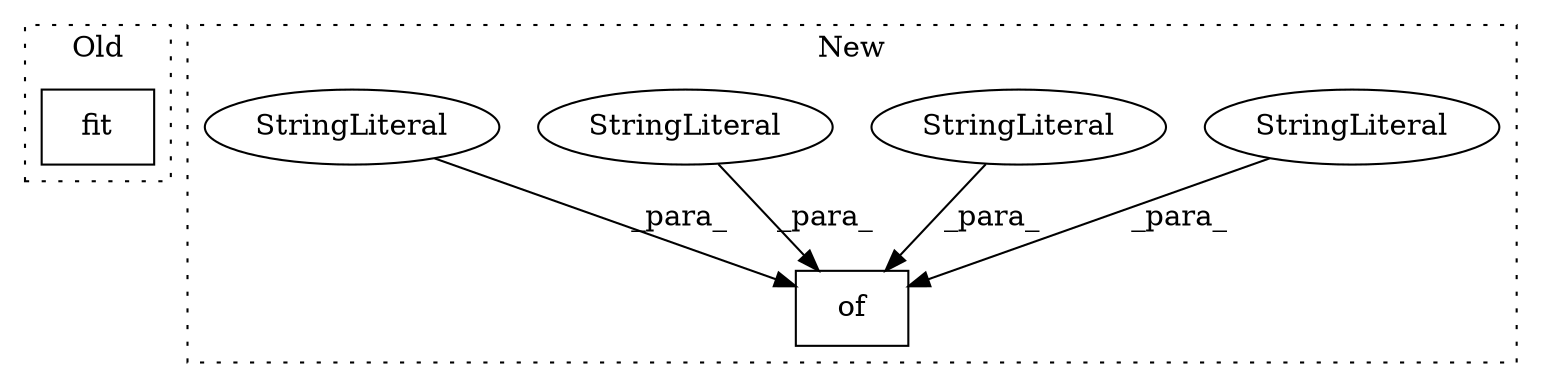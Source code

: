 digraph G {
subgraph cluster0 {
1 [label="fit" a="32" s="12964,12989" l="4,1" shape="box"];
label = "Old";
style="dotted";
}
subgraph cluster1 {
2 [label="of" a="32" s="15219,15454" l="3,1" shape="box"];
3 [label="StringLiteral" a="45" s="15328" l="31" shape="ellipse"];
4 [label="StringLiteral" a="45" s="15222" l="19" shape="ellipse"];
5 [label="StringLiteral" a="45" s="15443" l="11" shape="ellipse"];
6 [label="StringLiteral" a="45" s="15424" l="18" shape="ellipse"];
label = "New";
style="dotted";
}
3 -> 2 [label="_para_"];
4 -> 2 [label="_para_"];
5 -> 2 [label="_para_"];
6 -> 2 [label="_para_"];
}